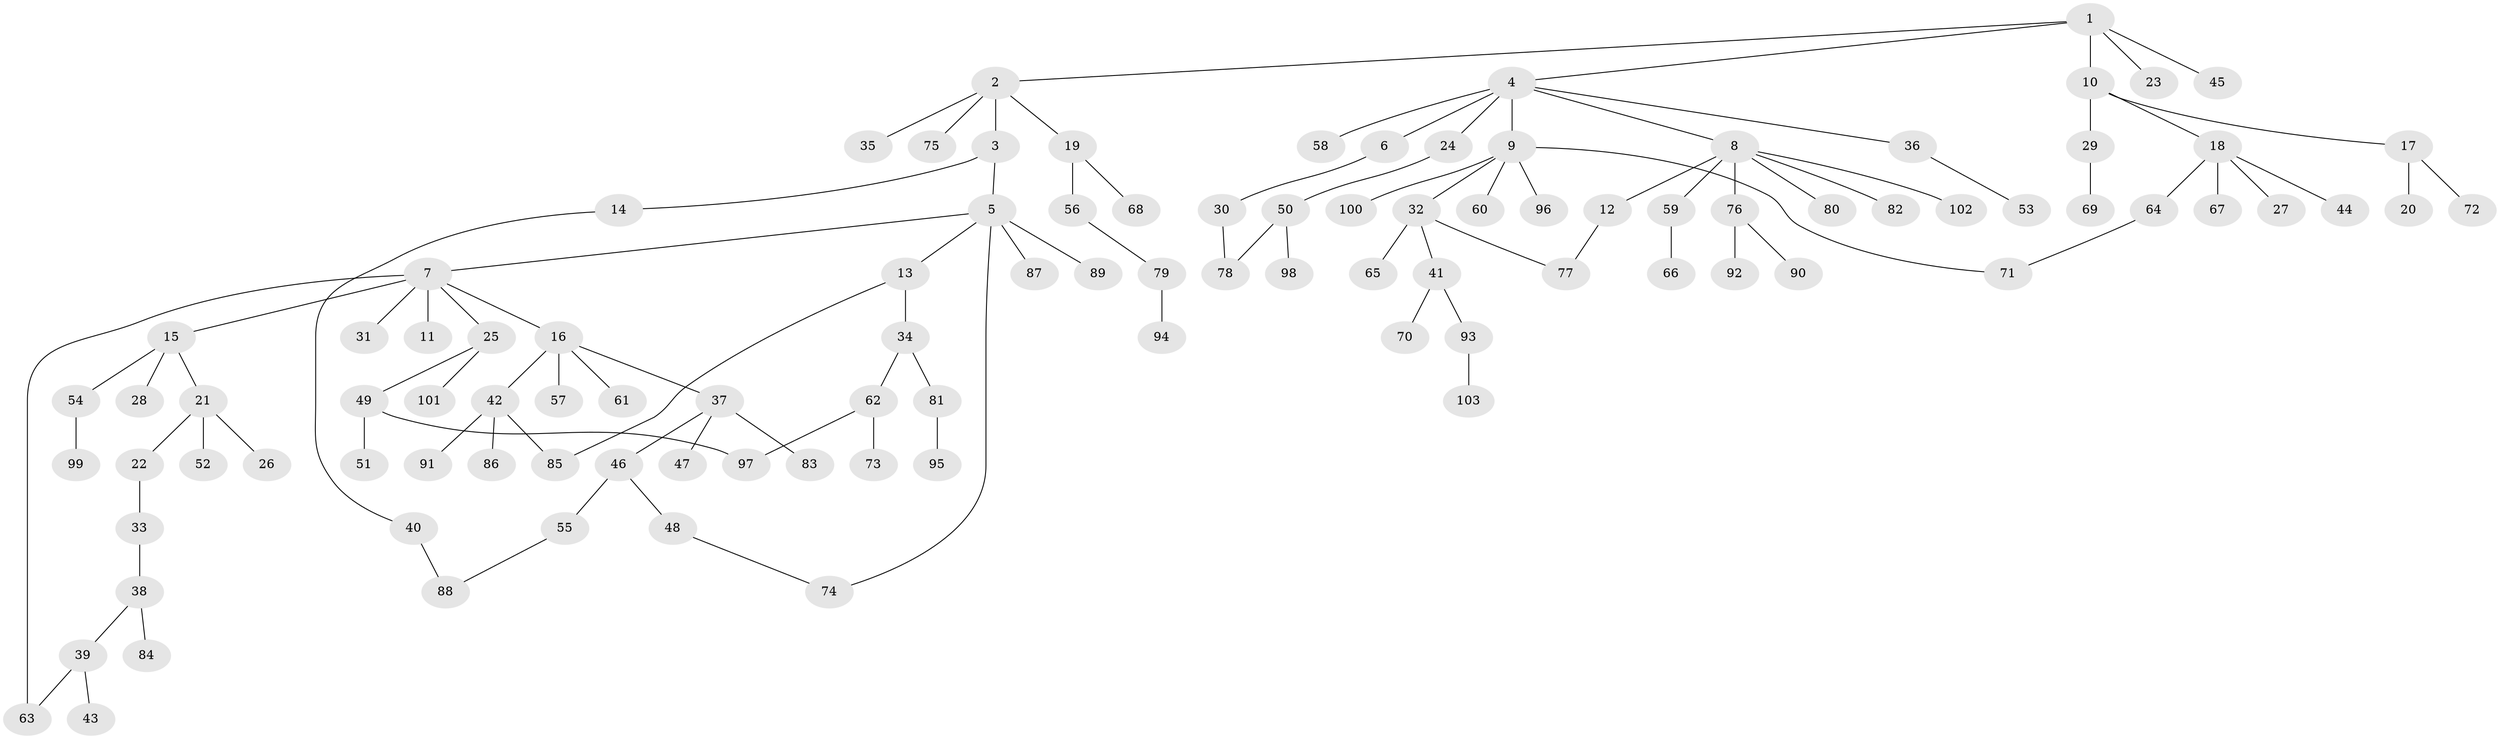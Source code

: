 // coarse degree distribution, {1: 0.6829268292682927, 2: 0.14634146341463414, 4: 0.024390243902439025, 8: 0.024390243902439025, 3: 0.04878048780487805, 7: 0.04878048780487805, 12: 0.024390243902439025}
// Generated by graph-tools (version 1.1) at 2025/44/03/04/25 21:44:57]
// undirected, 103 vertices, 110 edges
graph export_dot {
graph [start="1"]
  node [color=gray90,style=filled];
  1;
  2;
  3;
  4;
  5;
  6;
  7;
  8;
  9;
  10;
  11;
  12;
  13;
  14;
  15;
  16;
  17;
  18;
  19;
  20;
  21;
  22;
  23;
  24;
  25;
  26;
  27;
  28;
  29;
  30;
  31;
  32;
  33;
  34;
  35;
  36;
  37;
  38;
  39;
  40;
  41;
  42;
  43;
  44;
  45;
  46;
  47;
  48;
  49;
  50;
  51;
  52;
  53;
  54;
  55;
  56;
  57;
  58;
  59;
  60;
  61;
  62;
  63;
  64;
  65;
  66;
  67;
  68;
  69;
  70;
  71;
  72;
  73;
  74;
  75;
  76;
  77;
  78;
  79;
  80;
  81;
  82;
  83;
  84;
  85;
  86;
  87;
  88;
  89;
  90;
  91;
  92;
  93;
  94;
  95;
  96;
  97;
  98;
  99;
  100;
  101;
  102;
  103;
  1 -- 2;
  1 -- 4;
  1 -- 10;
  1 -- 23;
  1 -- 45;
  2 -- 3;
  2 -- 19;
  2 -- 35;
  2 -- 75;
  3 -- 5;
  3 -- 14;
  4 -- 6;
  4 -- 8;
  4 -- 9;
  4 -- 24;
  4 -- 36;
  4 -- 58;
  5 -- 7;
  5 -- 13;
  5 -- 87;
  5 -- 89;
  5 -- 74;
  6 -- 30;
  7 -- 11;
  7 -- 15;
  7 -- 16;
  7 -- 25;
  7 -- 31;
  7 -- 63;
  8 -- 12;
  8 -- 59;
  8 -- 76;
  8 -- 80;
  8 -- 82;
  8 -- 102;
  9 -- 32;
  9 -- 60;
  9 -- 71;
  9 -- 96;
  9 -- 100;
  10 -- 17;
  10 -- 18;
  10 -- 29;
  12 -- 77;
  13 -- 34;
  13 -- 85;
  14 -- 40;
  15 -- 21;
  15 -- 28;
  15 -- 54;
  16 -- 37;
  16 -- 42;
  16 -- 57;
  16 -- 61;
  17 -- 20;
  17 -- 72;
  18 -- 27;
  18 -- 44;
  18 -- 64;
  18 -- 67;
  19 -- 56;
  19 -- 68;
  21 -- 22;
  21 -- 26;
  21 -- 52;
  22 -- 33;
  24 -- 50;
  25 -- 49;
  25 -- 101;
  29 -- 69;
  30 -- 78;
  32 -- 41;
  32 -- 65;
  32 -- 77;
  33 -- 38;
  34 -- 62;
  34 -- 81;
  36 -- 53;
  37 -- 46;
  37 -- 47;
  37 -- 83;
  38 -- 39;
  38 -- 84;
  39 -- 43;
  39 -- 63;
  40 -- 88;
  41 -- 70;
  41 -- 93;
  42 -- 85;
  42 -- 86;
  42 -- 91;
  46 -- 48;
  46 -- 55;
  48 -- 74;
  49 -- 51;
  49 -- 97;
  50 -- 98;
  50 -- 78;
  54 -- 99;
  55 -- 88;
  56 -- 79;
  59 -- 66;
  62 -- 73;
  62 -- 97;
  64 -- 71;
  76 -- 90;
  76 -- 92;
  79 -- 94;
  81 -- 95;
  93 -- 103;
}

